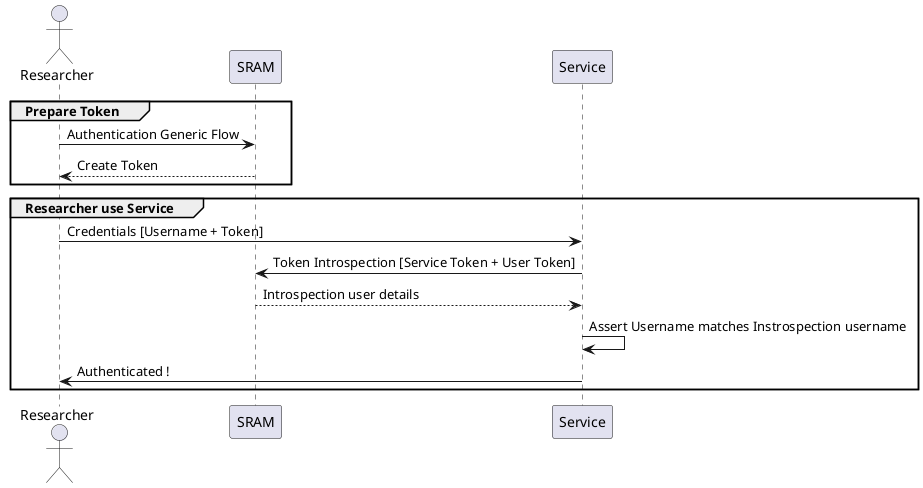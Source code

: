 @startuml
group Prepare Token
actor Researcher
Researcher -> SRAM: Authentication Generic Flow
Researcher <-- SRAM: Create Token
end
group Researcher use Service
Researcher -> Service: Credentials [Username + Token]
Service -> SRAM: Token Introspection [Service Token + User Token]
SRAM --> Service: Introspection user details
Service -> Service: Assert Username matches Instrospection username
Service -> Researcher: Authenticated !
end
@enduml
